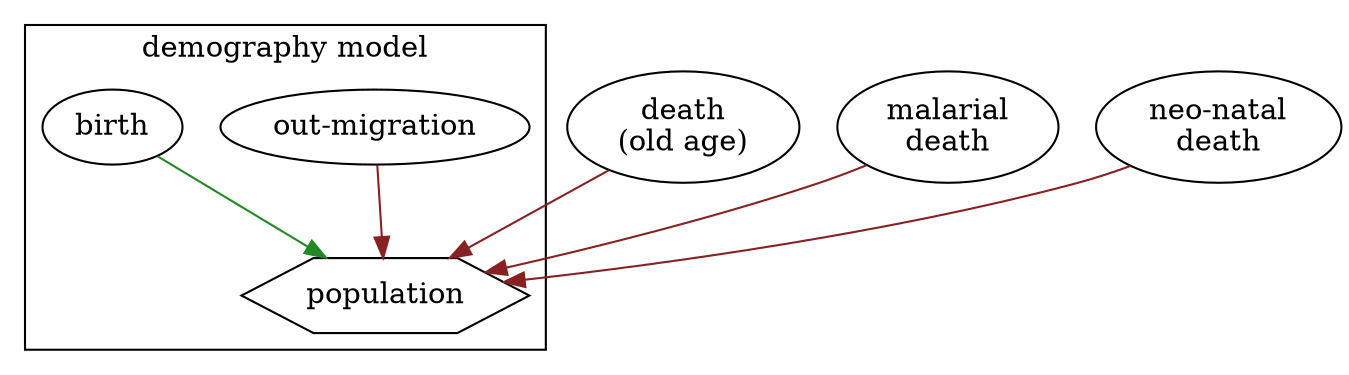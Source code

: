 // graphviz description of human-demography diagram.
// Copyright 2010 Swiss Tropical Institute
// Licence: GPL 2.1 or later
// Author: Diggory Hardy

digraph {
    edge[ fontcolor="#777777" ]
    
    subgraph cluster_demography {
	label="demography model"
	population[ shape=hexagon ]
	out_migration[ label="out-migration" ]
	
	birth -> population[ color="#228822" ]
	out_migration -> population[ color="#882222" ]
    }
    
    too_old[ label="death\n(old age)" ]
    cf[ label="malarial\ndeath" ]
    neonatal[ label="neo-natal\ndeath" ]
    
    { too_old; cf; neonatal } -> population[ color="#882222" ]
    
}
